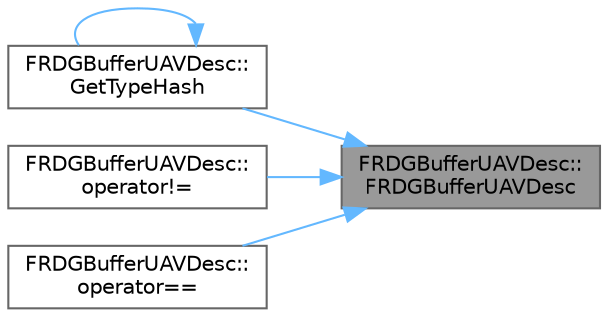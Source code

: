 digraph "FRDGBufferUAVDesc::FRDGBufferUAVDesc"
{
 // INTERACTIVE_SVG=YES
 // LATEX_PDF_SIZE
  bgcolor="transparent";
  edge [fontname=Helvetica,fontsize=10,labelfontname=Helvetica,labelfontsize=10];
  node [fontname=Helvetica,fontsize=10,shape=box,height=0.2,width=0.4];
  rankdir="RL";
  Node1 [id="Node000001",label="FRDGBufferUAVDesc::\lFRDGBufferUAVDesc",height=0.2,width=0.4,color="gray40", fillcolor="grey60", style="filled", fontcolor="black",tooltip=" "];
  Node1 -> Node2 [id="edge1_Node000001_Node000002",dir="back",color="steelblue1",style="solid",tooltip=" "];
  Node2 [id="Node000002",label="FRDGBufferUAVDesc::\lGetTypeHash",height=0.2,width=0.4,color="grey40", fillcolor="white", style="filled",URL="$d8/d40/structFRDGBufferUAVDesc.html#ac5fa0c53c516c5ddd75c0961ca0990f3",tooltip=" "];
  Node2 -> Node2 [id="edge2_Node000002_Node000002",dir="back",color="steelblue1",style="solid",tooltip=" "];
  Node1 -> Node3 [id="edge3_Node000001_Node000003",dir="back",color="steelblue1",style="solid",tooltip=" "];
  Node3 [id="Node000003",label="FRDGBufferUAVDesc::\loperator!=",height=0.2,width=0.4,color="grey40", fillcolor="white", style="filled",URL="$d8/d40/structFRDGBufferUAVDesc.html#a1507d2883be12f2b6349bce8e45799d1",tooltip=" "];
  Node1 -> Node4 [id="edge4_Node000001_Node000004",dir="back",color="steelblue1",style="solid",tooltip=" "];
  Node4 [id="Node000004",label="FRDGBufferUAVDesc::\loperator==",height=0.2,width=0.4,color="grey40", fillcolor="white", style="filled",URL="$d8/d40/structFRDGBufferUAVDesc.html#abe17163cb17ef95bbc9dfa6bc85cbd90",tooltip=" "];
}
